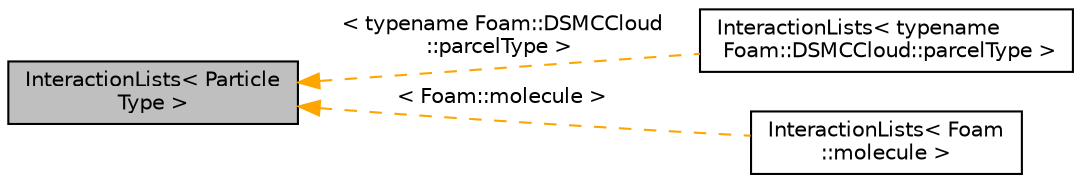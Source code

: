 digraph "InteractionLists&lt; ParticleType &gt;"
{
  bgcolor="transparent";
  edge [fontname="Helvetica",fontsize="10",labelfontname="Helvetica",labelfontsize="10"];
  node [fontname="Helvetica",fontsize="10",shape=record];
  rankdir="LR";
  Node1 [label="InteractionLists\< Particle\lType \>",height=0.2,width=0.4,color="black", fillcolor="grey75", style="filled", fontcolor="black"];
  Node1 -> Node2 [dir="back",color="orange",fontsize="10",style="dashed",label=" \< typename Foam::DSMCCloud\l::parcelType \>" ,fontname="Helvetica"];
  Node2 [label="InteractionLists\< typename\l Foam::DSMCCloud::parcelType \>",height=0.2,width=0.4,color="black",URL="$a01137.html"];
  Node1 -> Node3 [dir="back",color="orange",fontsize="10",style="dashed",label=" \< Foam::molecule \>" ,fontname="Helvetica"];
  Node3 [label="InteractionLists\< Foam\l::molecule \>",height=0.2,width=0.4,color="black",URL="$a01137.html"];
}

